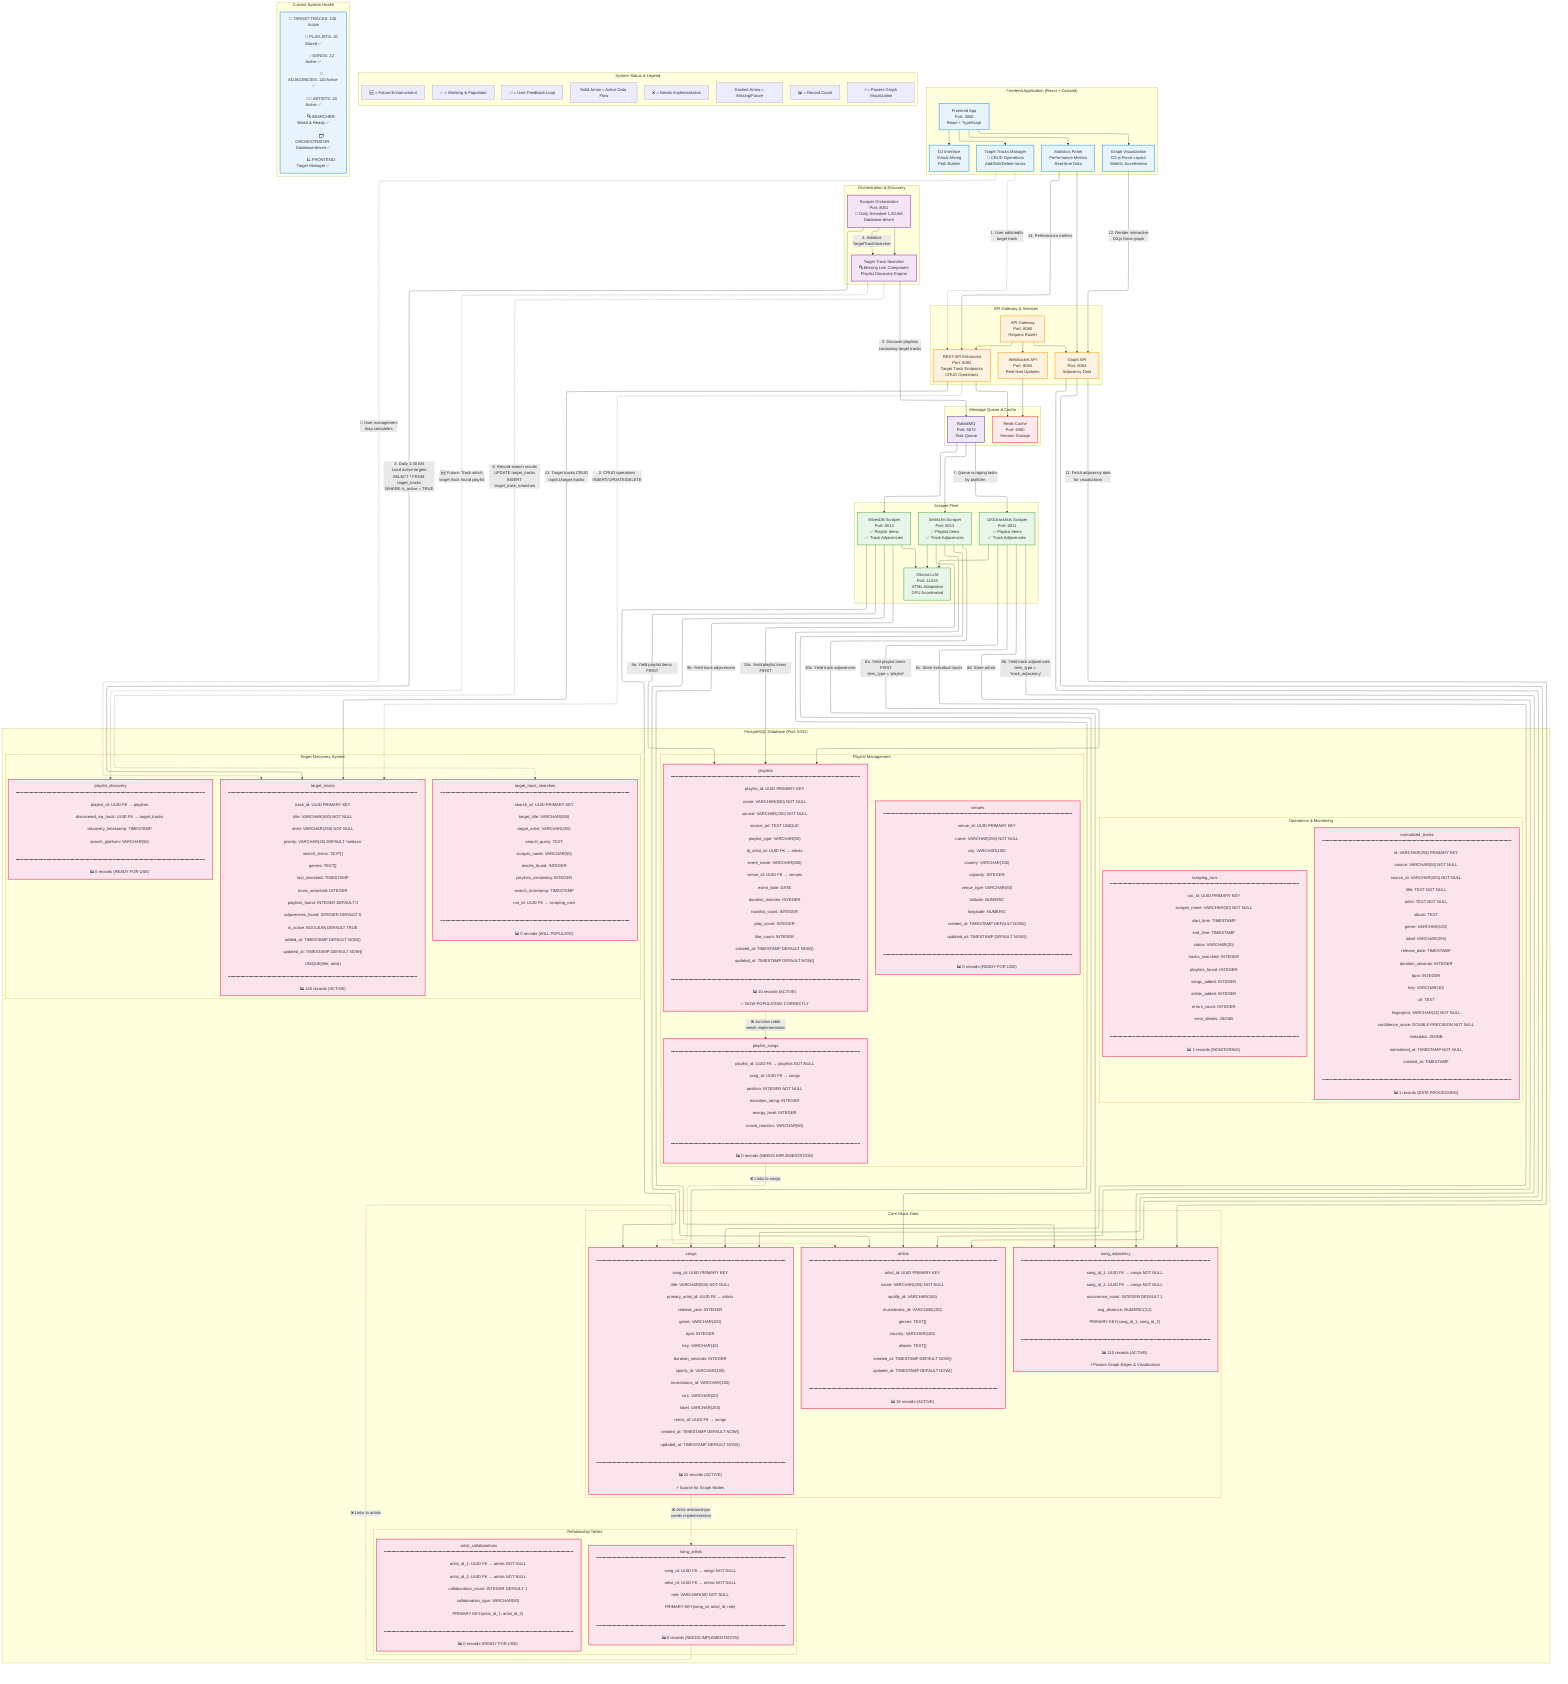 ---
config:
  layout: elk
---
flowchart TB
 subgraph subGraph0["Frontend Application (React + Zustand)"]
        FE_Main["Frontend App<br>Port: 3006<br>React + TypeScript"]
        FE_Target["Target Tracks Manager<br>🎯 CRUD Operations<br>Add/Edit/Delete tracks"]
        FE_Graph["Graph Visualization<br>D3.js Force Layout<br>WebGL Acceleration"]
        FE_DJ["DJ Interface<br>Virtual Mixing<br>Path Builder"]
        FE_Stats["Statistics Panel<br>Performance Metrics<br>Real-time Data"]
  end
 subgraph subGraph1["API Gateway & Services"]
        API_GW["API Gateway<br>Port: 8080<br>Request Router"]
        REST_API["REST API Enhanced<br>Port: 8082<br>Target Track Endpoints<br>CRUD Operations"]
        GRAPH_API["Graph API<br>Port: 8084<br>Adjacency Data"]
        WS_API["WebSocket API<br>Port: 8083<br>Real-time Updates"]
  end
 subgraph subGraph2["Orchestration & Discovery"]
        ORCH["Scraper Orchestrator<br>Port: 8001<br>📅 Daily Schedule 1:30 AM<br>Database-driven"]
        SEARCHER["Target Track Searcher<br>🔍 Missing Link Component<br>Playlist Discovery Engine"]
  end
 subgraph subGraph3["Message Queue & Cache"]
        RABBIT["RabbitMQ<br>Port: 5673<br>Task Queue"]
        REDIS["Redis Cache<br>Port: 6380<br>Session Storage"]
  end
 subgraph subGraph4["Scraper Fleet"]
        SCRAPER_1001["1001tracklists Scraper<br>Port: 8011<br>✅ Playlist Items<br>✅ Track Adjacencies"]
        SCRAPER_MIX["MixesDB Scraper<br>Port: 8012<br>✅ Playlist Items<br>✅ Track Adjacencies"]
        SCRAPER_SET["Setlist.fm Scraper<br>Port: 8013<br>✅ Playlist Items<br>✅ Track Adjacencies"]
        OLLAMA["Ollama LLM<br>Port: 11434<br>HTML Adaptation<br>GPU Accelerated"]
  end
 subgraph subGraph5["Target Discovery System"]
        TARGET_TRACKS@{ label: "target_tracks<br>━━━━━━━━━━━━━━━━━━━━━━━━━━━━━━━━━━━━━━━━━━━━━━━━━━━━━━━━━━━━━━━━━━━━━━━━━━<br>\n                track_id: UUID PRIMARY KEY<br>\n                title: VARCHAR(500) NOT NULL<br>\n                artist: VARCHAR(255) NOT NULL<br>\n                priority: VARCHAR(20) DEFAULT 'medium'<br>\n                search_terms: TEXT[]<br>\n                genres: TEXT[]<br>\n                last_searched: TIMESTAMP<br>\n                times_searched: INTEGER<br>\n                playlists_found: INTEGER DEFAULT 0<br>\n                adjacencies_found: INTEGER DEFAULT 0<br>\n                is_active: BOOLEAN DEFAULT TRUE<br>\n                added_at: TIMESTAMP DEFAULT NOW()<br>\n                updated_at: TIMESTAMP DEFAULT NOW()<br>\n                UNIQUE(title, artist)<br>\n                ━━━━━━━━━━━━━━━━━━━━━━━━━━━━━━━━━━━━━━━━━━━━━━━━━━━━━━━━━━━━━━━━━━━━━━━━━━<br>\n                📊 145 records (ACTIVE)" }
        TARGET_SEARCHES["target_track_searches<br>━━━━━━━━━━━━━━━━━━━━━━━━━━━━━━━━━━━━━━━━━━━━━━━━━━━━━━━━━━━━━━━━━━━━━━━━━━<br>
                search_id: UUID PRIMARY KEY<br>
                target_title: VARCHAR(500)<br>
                target_artist: VARCHAR(255)<br>
                search_query: TEXT<br>
                scraper_name: VARCHAR(50)<br>
                results_found: INTEGER<br>
                playlists_containing: INTEGER<br>
                search_timestamp: TIMESTAMP<br>
                run_id: UUID FK → scraping_runs<br>
                ━━━━━━━━━━━━━━━━━━━━━━━━━━━━━━━━━━━━━━━━━━━━━━━━━━━━━━━━━━━━━━━━━━━━━━━━━━<br>
                📊 0 records (WILL POPULATE)"]
        PLAYLIST_DISC["playlist_discovery<br>━━━━━━━━━━━━━━━━━━━━━━━━━━━━━━━━━━━━━━━━━━━━━━━━━━━━━━━━━━━━━━━━━━━━━━━━━━<br>
                playlist_id: UUID FK → playlists<br>
                discovered_via_track: UUID FK → target_tracks<br>
                discovery_timestamp: TIMESTAMP<br>
                search_platform: VARCHAR(50)<br>
                ━━━━━━━━━━━━━━━━━━━━━━━━━━━━━━━━━━━━━━━━━━━━━━━━━━━━━━━━━━━━━━━━━━━━━━━━━━<br>
                📊 0 records (READY FOR USE)"]
  end
 subgraph subGraph6["Core Music Data"]
        SONGS["songs<br>━━━━━━━━━━━━━━━━━━━━━━━━━━━━━━━━━━━━━━━━━━━━━━━━━━━━━━━━━━━━━━━━━━━━━━━━━━<br>
                song_id: UUID PRIMARY KEY<br>
                title: VARCHAR(500) NOT NULL<br>
                primary_artist_id: UUID FK → artists<br>
                release_year: INTEGER<br>
                genre: VARCHAR(100)<br>
                bpm: INTEGER<br>
                key: VARCHAR(10)<br>
                duration_seconds: INTEGER<br>
                spotify_id: VARCHAR(100)<br>
                musicbrainz_id: VARCHAR(100)<br>
                isrc: VARCHAR(20)<br>
                label: VARCHAR(255)<br>
                remix_of: UUID FK → songs<br>
                created_at: TIMESTAMP DEFAULT NOW()<br>
                updated_at: TIMESTAMP DEFAULT NOW()<br>
                ━━━━━━━━━━━━━━━━━━━━━━━━━━━━━━━━━━━━━━━━━━━━━━━━━━━━━━━━━━━━━━━━━━━━━━━━━━<br>
                📊 22 records (ACTIVE)<br>
                ⚡ Source for Graph Nodes"]
        ARTISTS["artists<br>━━━━━━━━━━━━━━━━━━━━━━━━━━━━━━━━━━━━━━━━━━━━━━━━━━━━━━━━━━━━━━━━━━━━━━━━━━<br>
                artist_id: UUID PRIMARY KEY<br>
                name: VARCHAR(255) NOT NULL<br>
                spotify_id: VARCHAR(100)<br>
                musicbrainz_id: VARCHAR(100)<br>
                genres: TEXT[]<br>
                country: VARCHAR(100)<br>
                aliases: TEXT[]<br>
                created_at: TIMESTAMP DEFAULT NOW()<br>
                updated_at: TIMESTAMP DEFAULT NOW()<br>
                ━━━━━━━━━━━━━━━━━━━━━━━━━━━━━━━━━━━━━━━━━━━━━━━━━━━━━━━━━━━━━━━━━━━━━━━━━━<br>
                📊 18 records (ACTIVE)"]
        SONG_ADJACENCY["song_adjacency<br>━━━━━━━━━━━━━━━━━━━━━━━━━━━━━━━━━━━━━━━━━━━━━━━━━━━━━━━━━━━━━━━━━━━━━━━━━━<br>
                song_id_1: UUID FK → songs NOT NULL<br>
                song_id_2: UUID FK → songs NOT NULL<br>
                occurrence_count: INTEGER DEFAULT 1<br>
                avg_distance: NUMERIC(3,2)<br>
                PRIMARY KEY(song_id_1, song_id_2)<br>
                ━━━━━━━━━━━━━━━━━━━━━━━━━━━━━━━━━━━━━━━━━━━━━━━━━━━━━━━━━━━━━━━━━━━━━━━━━━<br>
                📊 110 records (ACTIVE)<br>
                ⚡ Powers Graph Edges &amp; Visualization"]
  end
 subgraph subGraph7["Playlist Management"]
        PLAYLISTS["playlists<br>━━━━━━━━━━━━━━━━━━━━━━━━━━━━━━━━━━━━━━━━━━━━━━━━━━━━━━━━━━━━━━━━━━━━━━━━━━<br>
                playlist_id: UUID PRIMARY KEY<br>
                name: VARCHAR(500) NOT NULL<br>
                source: VARCHAR(100) NOT NULL<br>
                source_url: TEXT UNIQUE<br>
                playlist_type: VARCHAR(50)<br>
                dj_artist_id: UUID FK → artists<br>
                event_name: VARCHAR(500)<br>
                venue_id: UUID FK → venues<br>
                event_date: DATE<br>
                duration_minutes: INTEGER<br>
                tracklist_count: INTEGER<br>
                play_count: INTEGER<br>
                like_count: INTEGER<br>
                created_at: TIMESTAMP DEFAULT NOW()<br>
                updated_at: TIMESTAMP DEFAULT NOW()<br>
                ━━━━━━━━━━━━━━━━━━━━━━━━━━━━━━━━━━━━━━━━━━━━━━━━━━━━━━━━━━━━━━━━━━━━━━━━━━<br>
                📊 10 records (ACTIVE)<br>
                ✅ NOW POPULATING CORRECTLY"]
        PLAYLIST_SONGS["playlist_songs<br>━━━━━━━━━━━━━━━━━━━━━━━━━━━━━━━━━━━━━━━━━━━━━━━━━━━━━━━━━━━━━━━━━━━━━━━━━━<br>
                playlist_id: UUID FK → playlists NOT NULL<br>
                song_id: UUID FK → songs<br>
                position: INTEGER NOT NULL<br>
                transition_rating: INTEGER<br>
                energy_level: INTEGER<br>
                crowd_reaction: VARCHAR(50)<br>
                ━━━━━━━━━━━━━━━━━━━━━━━━━━━━━━━━━━━━━━━━━━━━━━━━━━━━━━━━━━━━━━━━━━━━━━━━━━<br>
                📊 0 records (NEEDS IMPLEMENTATION)"]
        VENUES["venues<br>━━━━━━━━━━━━━━━━━━━━━━━━━━━━━━━━━━━━━━━━━━━━━━━━━━━━━━━━━━━━━━━━━━━━━━━━━━<br>
                venue_id: UUID PRIMARY KEY<br>
                name: VARCHAR(255) NOT NULL<br>
                city: VARCHAR(100)<br>
                country: VARCHAR(100)<br>
                capacity: INTEGER<br>
                venue_type: VARCHAR(50)<br>
                latitude: NUMERIC<br>
                longitude: NUMERIC<br>
                created_at: TIMESTAMP DEFAULT NOW()<br>
                updated_at: TIMESTAMP DEFAULT NOW()<br>
                ━━━━━━━━━━━━━━━━━━━━━━━━━━━━━━━━━━━━━━━━━━━━━━━━━━━━━━━━━━━━━━━━━━━━━━━━━━<br>
                📊 0 records (READY FOR USE)"]
  end
 subgraph subGraph8["Relationship Tables"]
        SONG_ARTISTS["song_artists<br>━━━━━━━━━━━━━━━━━━━━━━━━━━━━━━━━━━━━━━━━━━━━━━━━━━━━━━━━━━━━━━━━━━━━━━━━━━<br>
                song_id: UUID FK → songs NOT NULL<br>
                artist_id: UUID FK → artists NOT NULL<br>
                role: VARCHAR(50) NOT NULL<br>
                PRIMARY KEY(song_id, artist_id, role)<br>
                ━━━━━━━━━━━━━━━━━━━━━━━━━━━━━━━━━━━━━━━━━━━━━━━━━━━━━━━━━━━━━━━━━━━━━━━━━━<br>
                📊 0 records (NEEDS IMPLEMENTATION)"]
        ARTIST_COLLAB["artist_collaborations<br>━━━━━━━━━━━━━━━━━━━━━━━━━━━━━━━━━━━━━━━━━━━━━━━━━━━━━━━━━━━━━━━━━━━━━━━━━━<br>
                artist_id_1: UUID FK → artists NOT NULL<br>
                artist_id_2: UUID FK → artists NOT NULL<br>
                collaboration_count: INTEGER DEFAULT 1<br>
                collaboration_type: VARCHAR(50)<br>
                PRIMARY KEY(artist_id_1, artist_id_2)<br>
                ━━━━━━━━━━━━━━━━━━━━━━━━━━━━━━━━━━━━━━━━━━━━━━━━━━━━━━━━━━━━━━━━━━━━━━━━━━<br>
                📊 0 records (READY FOR USE)"]
  end
 subgraph subGraph9["Operations & Monitoring"]
        SCRAPING_RUNS["scraping_runs<br>━━━━━━━━━━━━━━━━━━━━━━━━━━━━━━━━━━━━━━━━━━━━━━━━━━━━━━━━━━━━━━━━━━━━━━━━━━<br>
                run_id: UUID PRIMARY KEY<br>
                scraper_name: VARCHAR(50) NOT NULL<br>
                start_time: TIMESTAMP<br>
                end_time: TIMESTAMP<br>
                status: VARCHAR(20)<br>
                tracks_searched: INTEGER<br>
                playlists_found: INTEGER<br>
                songs_added: INTEGER<br>
                artists_added: INTEGER<br>
                errors_count: INTEGER<br>
                error_details: JSONB<br>
                ━━━━━━━━━━━━━━━━━━━━━━━━━━━━━━━━━━━━━━━━━━━━━━━━━━━━━━━━━━━━━━━━━━━━━━━━━━<br>
                📊 1 records (MONITORING)"]
        NORM_TRACKS["normalized_tracks<br>━━━━━━━━━━━━━━━━━━━━━━━━━━━━━━━━━━━━━━━━━━━━━━━━━━━━━━━━━━━━━━━━━━━━━━━━━━<br>
                id: VARCHAR(255) PRIMARY KEY<br>
                source: VARCHAR(50) NOT NULL<br>
                source_id: VARCHAR(255) NOT NULL<br>
                title: TEXT NOT NULL<br>
                artist: TEXT NOT NULL<br>
                album: TEXT<br>
                genre: VARCHAR(100)<br>
                label: VARCHAR(255)<br>
                release_date: TIMESTAMP<br>
                duration_seconds: INTEGER<br>
                bpm: INTEGER<br>
                key: VARCHAR(10)<br>
                url: TEXT<br>
                fingerprint: VARCHAR(32) NOT NULL<br>
                confidence_score: DOUBLE PRECISION NOT NULL<br>
                metadata: JSONB<br>
                normalized_at: TIMESTAMP NOT NULL<br>
                created_at: TIMESTAMP<br>
                ━━━━━━━━━━━━━━━━━━━━━━━━━━━━━━━━━━━━━━━━━━━━━━━━━━━━━━━━━━━━━━━━━━━━━━━━━━<br>
                📊 1 records (DATA PROCESSING)"]
  end
 subgraph subGraph10["PostgreSQL Database (Port: 5432)"]
        subGraph5
        subGraph6
        subGraph7
        subGraph8
        subGraph9
  end
 subgraph subGraph11["System Status & Legend"]
        L1["✅ = Working & Populated"]
        L2["❌ = Needs Implementation"]
        L3["🆕 = Future Enhancement"]
        L4["📊 = Record Count"]
        L5["⚡ = Powers Graph Visualization"]
        L6["🔄 = User Feedback Loop"]
        L7["Solid Arrow = Active Data Flow"]
        L8["Dashed Arrow = Missing/Future"]
  end
 subgraph subGraph12["Current System Health"]
        STATUS["🎯 TARGET TRACKS: 145 Active<br>
               🎵 PLAYLISTS: 10 Stored ✅<br>
               🎶 SONGS: 22 Active ✅<br>
               🔗 ADJACENCIES: 110 Active ✅<br>
               👨‍🎤 ARTISTS: 18 Active ✅<br>
               🔍 SEARCHER: Wired &amp; Ready ✅<br>
               🗂️ ORCHESTRATOR: Database-driven ✅<br>
               📈 FRONTEND: Target Manager ✅"]
  end
    FE_Main --> FE_Target & FE_Graph & FE_DJ & FE_Stats
    API_GW --> REST_API & GRAPH_API & WS_API
    ORCH --> SEARCHER
    SCRAPER_1001 --> OLLAMA
    SCRAPER_MIX --> OLLAMA & SONGS & ARTISTS
    SCRAPER_SET --> OLLAMA & SONGS & ARTISTS
    FE_Target -. "1. User adds/edits<br>target track" .-> REST_API
    REST_API -. "2. CRUD operations<br>INSERT/UPDATE/DELETE" .-> TARGET_TRACKS
    FE_Target -. 🔄 User management<br>loop completes .-> TARGET_TRACKS
    ORCH -- "3. Daily 1:30 AM<br>Load active targets<br>SELECT * FROM target_tracks<br>WHERE is_active = TRUE" --> TARGET_TRACKS
    ORCH -- "4. Initialize<br>TargetTrackSearcher" --> SEARCHER
    SEARCHER -- "5. Discover playlists<br>containing target tracks" --> RABBIT
    SEARCHER -. "6. Record search results<br>UPDATE target_tracks<br>INSERT target_track_searches" .-> TARGET_SEARCHES
    RABBIT -- "7. Queue scraping tasks<br>by platform" --> SCRAPER_1001
    RABBIT --> SCRAPER_MIX & SCRAPER_SET
    SCRAPER_1001 -- "8a. Yield playlist items FIRST<br>item_type = 'playlist'" --> PLAYLISTS
    SCRAPER_1001 -- "8b. Yield track adjacencies<br>item_type = 'track_adjacency'" --> SONG_ADJACENCY
    SCRAPER_1001 -- "8c. Store individual tracks" --> SONGS
    SCRAPER_1001 -- "8d. Store artists" --> ARTISTS
    SCRAPER_MIX -- "9a. Yield playlist items FIRST" --> PLAYLISTS
    SCRAPER_MIX -- "9b. Yield track adjacencies" --> SONG_ADJACENCY
    SCRAPER_SET -- "10a. Yield playlist items FIRST" --> PLAYLISTS
    SCRAPER_SET -- "10b. Yield track adjacencies" --> SONG_ADJACENCY
    GRAPH_API -- "11. Fetch adjacency data<br>for visualization" --> SONG_ADJACENCY
    GRAPH_API --> SONGS & ARTISTS
    FE_Graph -- "12. Render interactive<br>D3.js force graph" --> GRAPH_API
    REST_API -- "13. Target tracks CRUD<br>/api/v1/target-tracks" --> TARGET_TRACKS
    REST_API --> REDIS
    WS_API --> REDIS
    PLAYLISTS -. ❌ Junction table<br>needs implementation .-> PLAYLIST_SONGS
    PLAYLIST_SONGS -. ❌ Links to songs .-> SONGS
    SONGS -. ❌ Artist relationships<br>needs implementation .-> SONG_ARTISTS
    SONG_ARTISTS -. ❌ Links to artists .-> ARTISTS
    SEARCHER -. 🆕 Future: Track which<br>target track found playlist .-> PLAYLIST_DISC
    FE_Stats -- "14. Performance metrics" --> REST_API
    FE_Stats --> GRAPH_API
    TARGET_TRACKS@{ shape: rect}
     FE_Main:::frontend
     FE_Target:::frontend
     FE_Graph:::frontend
     FE_DJ:::frontend
     FE_Stats:::frontend
     API_GW:::api
     REST_API:::api
     GRAPH_API:::api
     WS_API:::api
     ORCH:::orchestrator
     SEARCHER:::orchestrator
     RABBIT:::queue
     REDIS:::cache
     SCRAPER_1001:::scraper
     SCRAPER_MIX:::scraper
     SCRAPER_SET:::scraper
     OLLAMA:::scraper
     TARGET_TRACKS:::database
     TARGET_SEARCHES:::database
     PLAYLIST_DISC:::database
     SONGS:::database
     ARTISTS:::database
     SONG_ADJACENCY:::database
     PLAYLISTS:::database
     PLAYLIST_SONGS:::database
     VENUES:::database
     SONG_ARTISTS:::database
     ARTIST_COLLAB:::database
     SCRAPING_RUNS:::database
     NORM_TRACKS:::database
     STATUS:::frontend
    classDef frontend fill:#E8F4FD,stroke:#2196F3,stroke-width:2px
    classDef api fill:#FFF3E0,stroke:#FF9800,stroke-width:2px
    classDef orchestrator fill:#F3E5F5,stroke:#9C27B0,stroke-width:2px
    classDef scraper fill:#E8F5E9,stroke:#4CAF50,stroke-width:2px
    classDef database fill:#FCE4EC,stroke:#E91E63,stroke-width:2px
    classDef cache fill:#FFEBEE,stroke:#F44336,stroke-width:2px
    classDef queue fill:#EDE7F6,stroke:#673AB7,stroke-width:2px